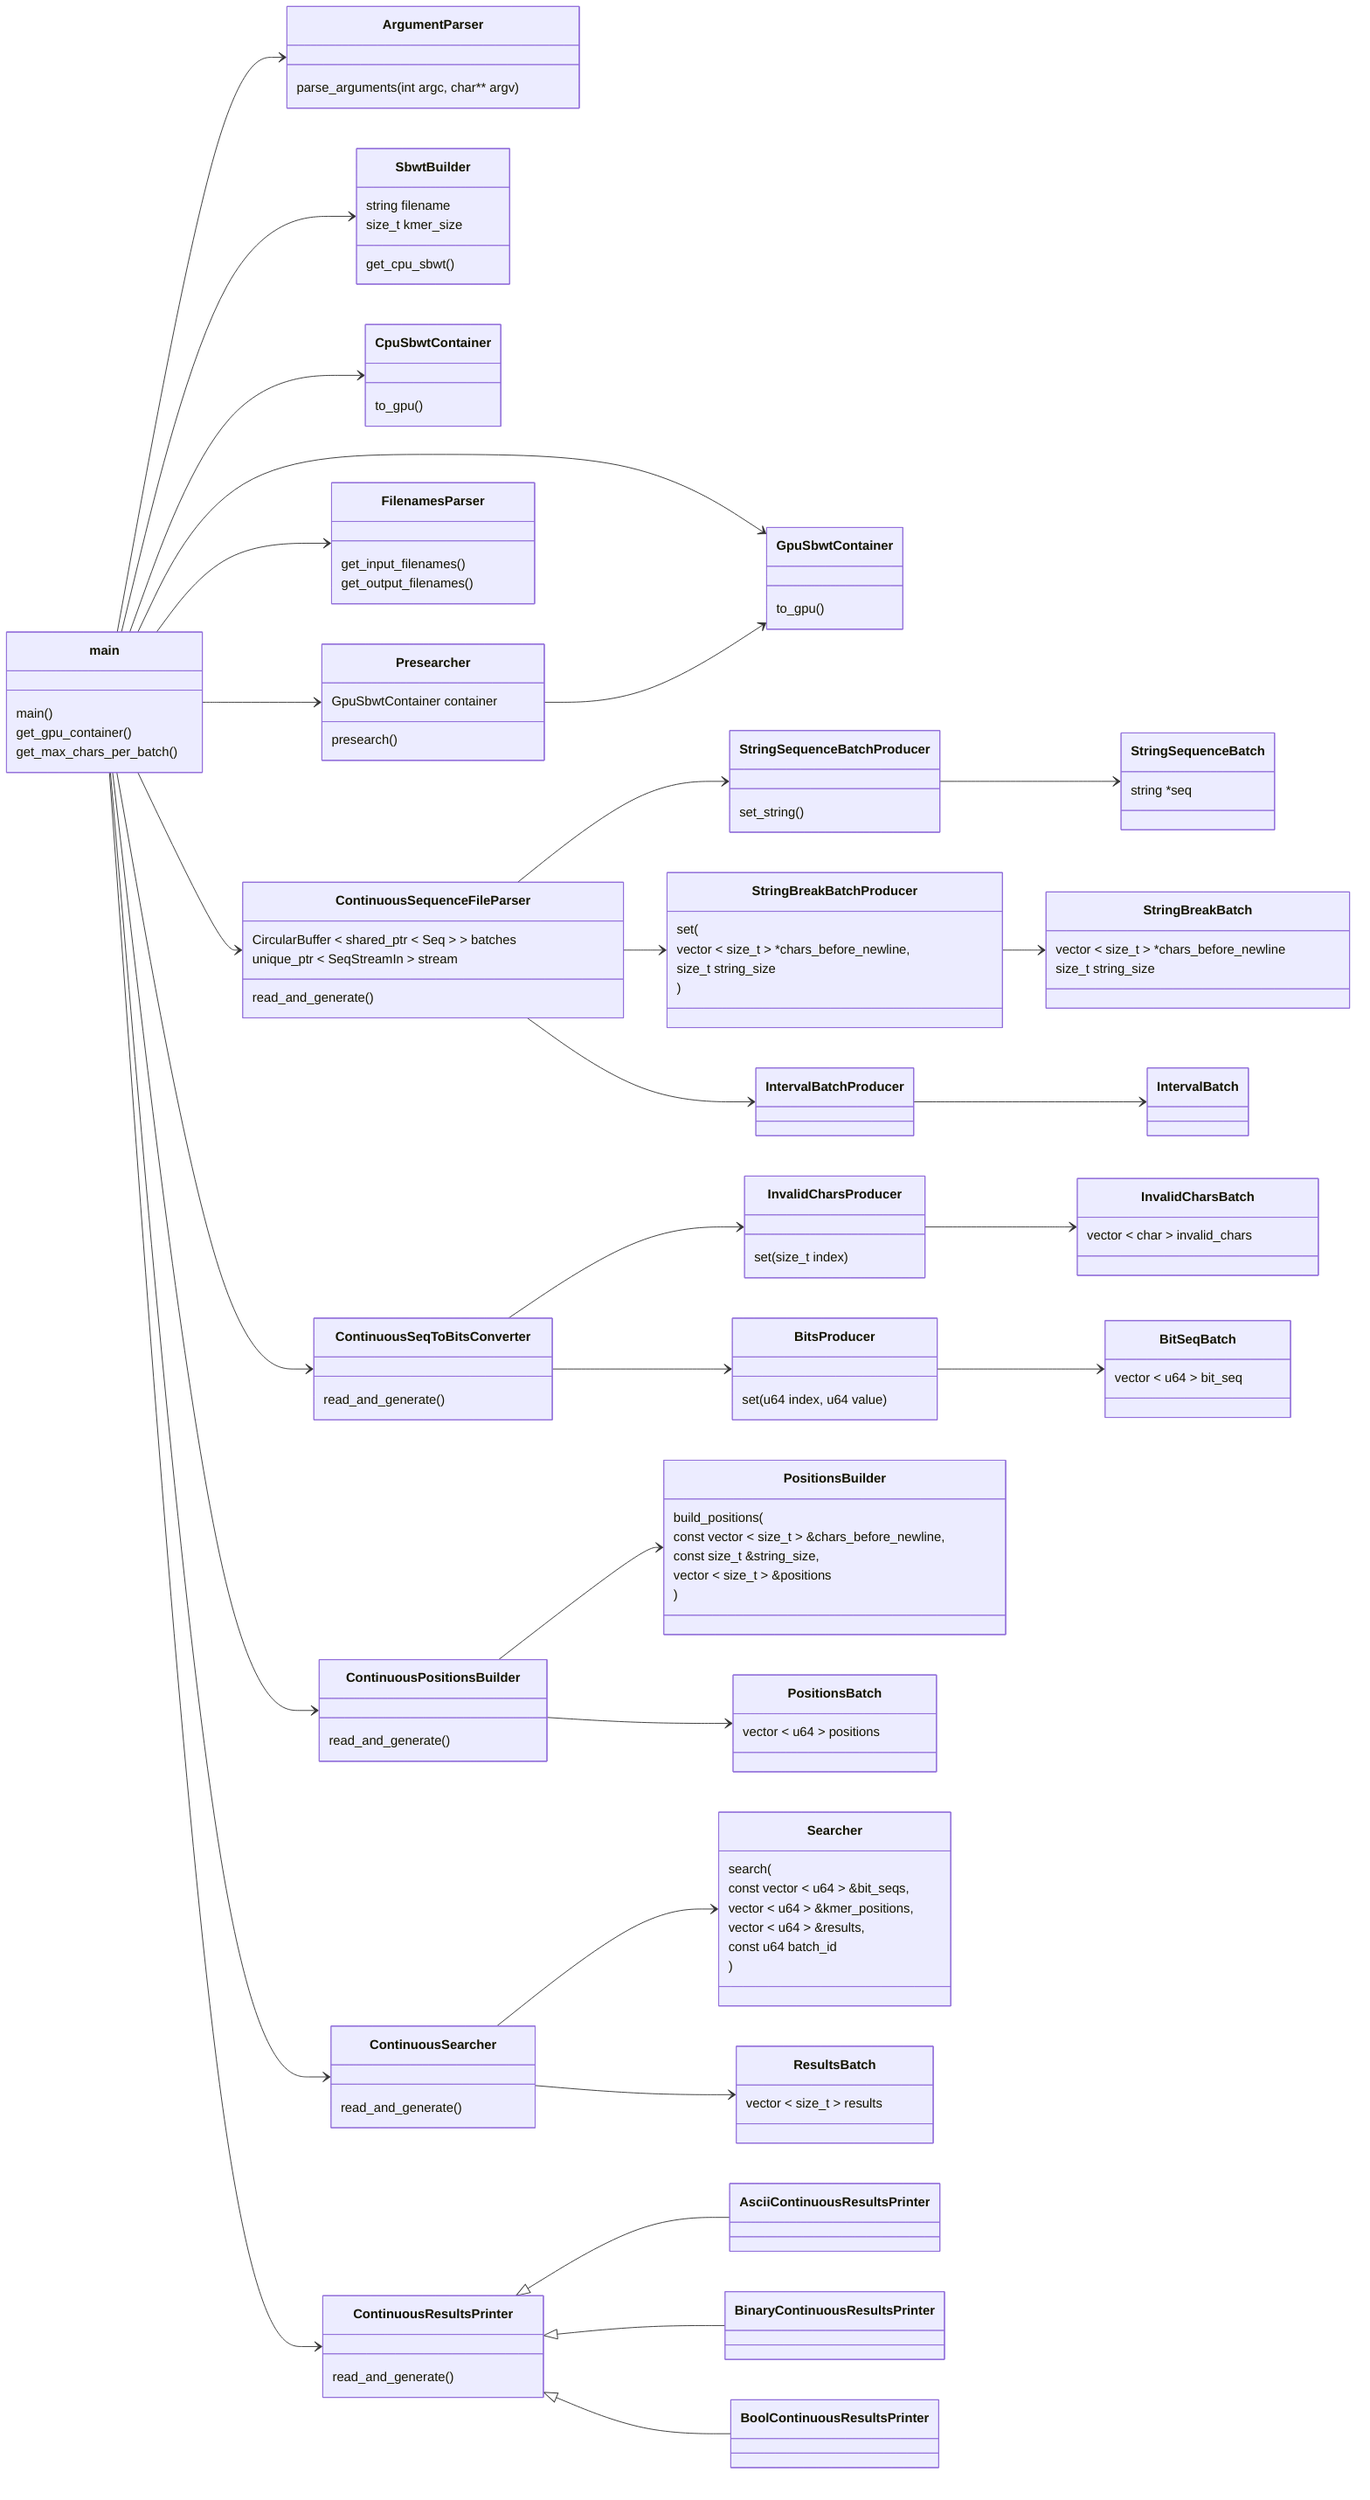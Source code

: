 classDiagram
  direction LR
  main --> ArgumentParser
  main --> SbwtBuilder
  main --> CpuSbwtContainer
  main --> GpuSbwtContainer
  main --> Presearcher
  Presearcher --> GpuSbwtContainer
  main --> FilenamesParser

  main --> ContinuousSequenceFileParser
  ContinuousSequenceFileParser --> StringSequenceBatchProducer
  StringSequenceBatchProducer --> StringSequenceBatch
  ContinuousSequenceFileParser --> StringBreakBatchProducer
  StringBreakBatchProducer --> StringBreakBatch
  ContinuousSequenceFileParser --> IntervalBatchProducer
  IntervalBatchProducer --> IntervalBatch

  main --> ContinuousSeqToBitsConverter
  ContinuousSeqToBitsConverter --> InvalidCharsProducer
  InvalidCharsProducer --> InvalidCharsBatch
  ContinuousSeqToBitsConverter --> BitsProducer
  BitsProducer --> BitSeqBatch

  main --> ContinuousPositionsBuilder
  ContinuousPositionsBuilder --> PositionsBuilder
  ContinuousPositionsBuilder --> PositionsBatch

  main --> ContinuousSearcher
  ContinuousSearcher --> Searcher
  ContinuousSearcher --> ResultsBatch

  main --> ContinuousResultsPrinter
  ContinuousResultsPrinter <|-- AsciiContinuousResultsPrinter
  ContinuousResultsPrinter <|-- BinaryContinuousResultsPrinter
  ContinuousResultsPrinter <|-- BoolContinuousResultsPrinter

  class main {
    main()
    get_gpu_container()
    get_max_chars_per_batch()
  }
  class ArgumentParser {
    parse_arguments(int argc, char** argv)
  }
  class SbwtBuilder {
    string filename
    size_t kmer_size
    get_cpu_sbwt()
  }
  class CpuSbwtContainer {
    to_gpu()
  }
  class GpuSbwtContainer {
    to_gpu()
  }
  class Presearcher {
    GpuSbwtContainer container
    presearch()
  }
  class FilenamesParser {
    get_input_filenames()
    get_output_filenames()
  }

  class ContinuousSequenceFileParser {
    CircularBuffer < shared_ptr < Seq > > batches
    unique_ptr < SeqStreamIn > stream
    read_and_generate()
  }
  class StringSequenceBatchProducer {
    set_string()
  }
  class StringSequenceBatch {
    string *seq
  }
  class StringBreakBatchProducer {
    set(
      vector < size_t > *chars_before_newline,
      size_t string_size
    )
  }
  class StringBreakBatch {
    vector < size_t > *chars_before_newline
    size_t string_size
  }

  class ContinuousSeqToBitsConverter {
    read_and_generate()
  }
  class InvalidCharsProducer {
    set(size_t index)
  }
  class InvalidCharsBatch {
    vector < char > invalid_chars
  }
  class BitsProducer {
    set(u64 index, u64 value)
  }
  class BitSeqBatch {
    vector < u64 > bit_seq
  }

  class ContinuousPositionsBuilder {
    read_and_generate()
  }
  class PositionsBuilder {
    build_positions(
      const vector < size_t > &chars_before_newline,
      const size_t &string_size,
      vector < size_t > &positions
    )
  }
  class PositionsBatch {
    vector < u64 > positions
  }

  class ContinuousSearcher {
    read_and_generate()
  }
  class Searcher {
    search(
      const vector < u64 > &bit_seqs,
      vector < u64 > &kmer_positions,
      vector < u64 > &results,
      const u64 batch_id
    )
  }
  class ResultsBatch {
    vector < size_t > results
  }

  class ContinuousResultsPrinter {
    read_and_generate()
  }
